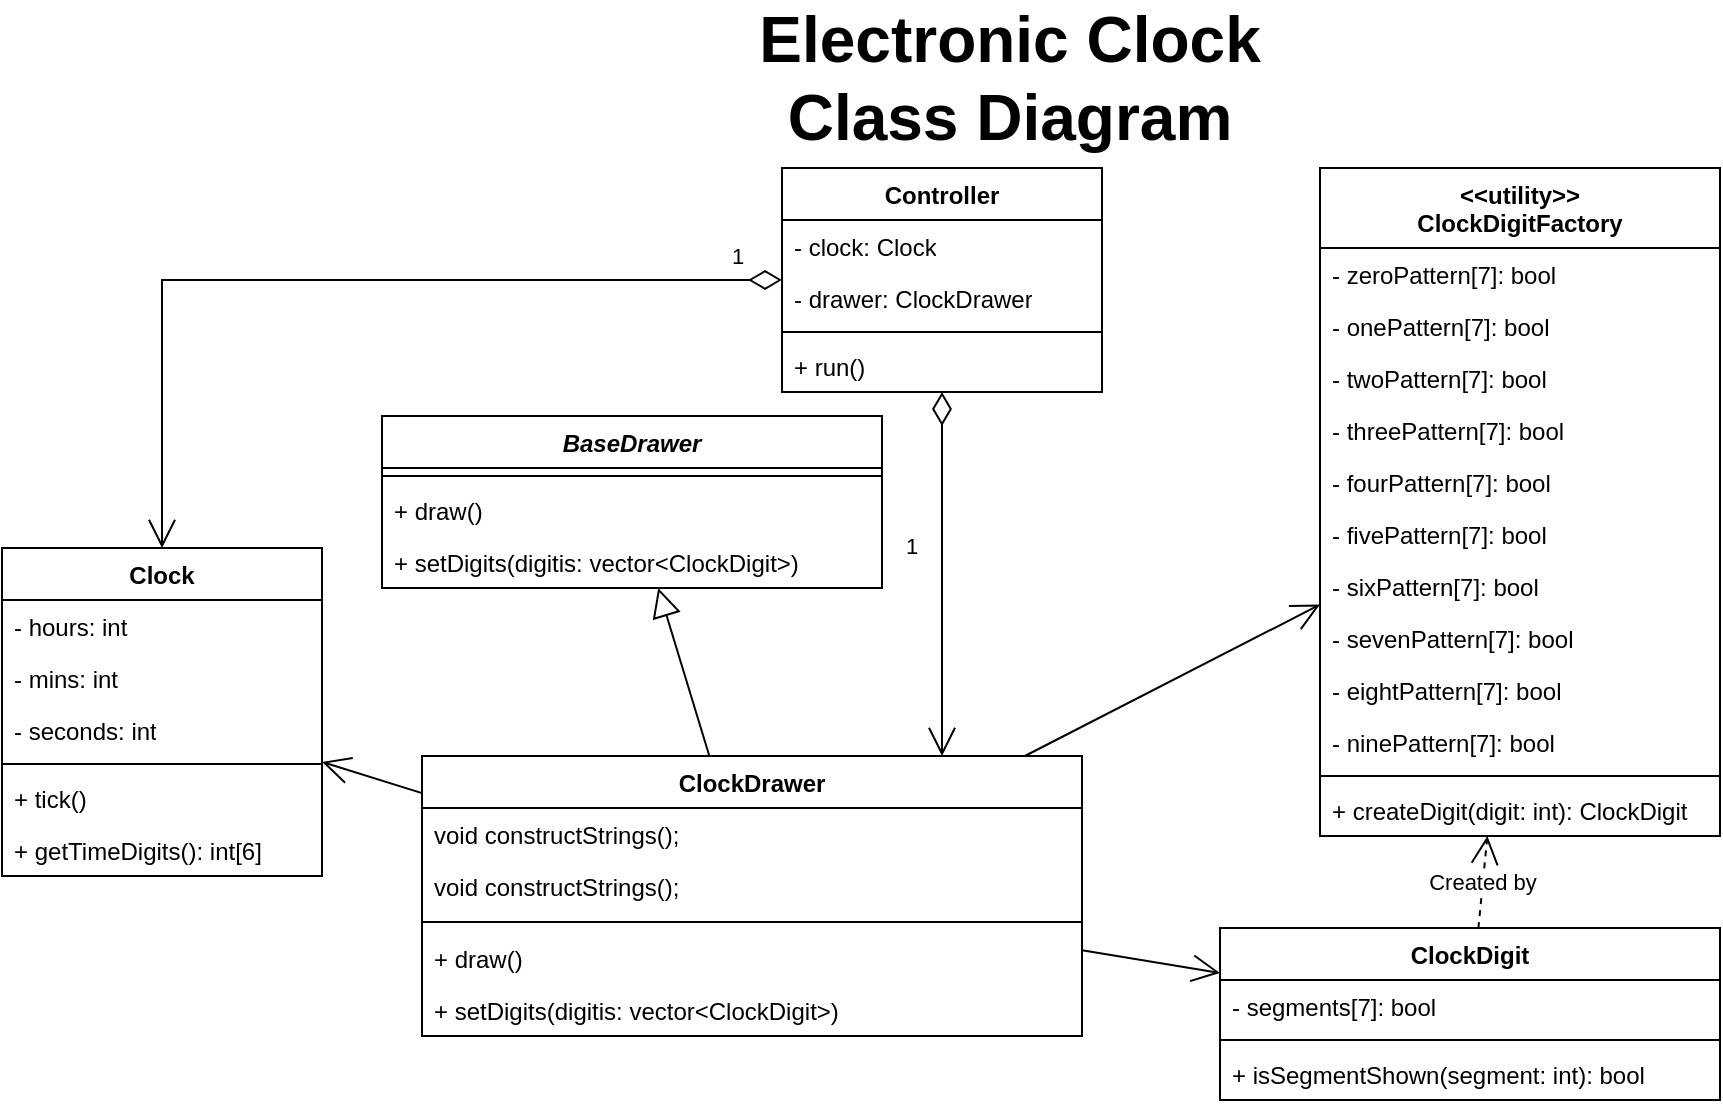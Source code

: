 <mxfile version="21.3.5" type="device">
  <diagram name="Страница 1" id="pEO_j2EQ6qFxEmSEYGHo">
    <mxGraphModel dx="1877" dy="549" grid="1" gridSize="10" guides="1" tooltips="1" connect="1" arrows="1" fold="1" page="1" pageScale="1" pageWidth="827" pageHeight="1169" math="0" shadow="0">
      <root>
        <mxCell id="0" />
        <mxCell id="1" parent="0" />
        <mxCell id="ffGDr8bCtfVIgtPdBpXR-5" value="Electronic Clock Class Diagram" style="text;html=1;strokeColor=none;fillColor=none;align=center;verticalAlign=middle;whiteSpace=wrap;rounded=0;fontSize=32;fontStyle=1" parent="1" vertex="1">
          <mxGeometry x="259" y="10" width="310" height="70" as="geometry" />
        </mxCell>
        <mxCell id="ffGDr8bCtfVIgtPdBpXR-12" value="Clock" style="swimlane;fontStyle=1;align=center;verticalAlign=top;childLayout=stackLayout;horizontal=1;startSize=26;horizontalStack=0;resizeParent=1;resizeParentMax=0;resizeLast=0;collapsible=1;marginBottom=0;whiteSpace=wrap;html=1;" parent="1" vertex="1">
          <mxGeometry x="-90" y="280" width="160" height="164" as="geometry" />
        </mxCell>
        <mxCell id="w8gC6Pgou5bO-tuiGKOU-5" value="- hours: int" style="text;strokeColor=none;fillColor=none;align=left;verticalAlign=top;spacingLeft=4;spacingRight=4;overflow=hidden;rotatable=0;points=[[0,0.5],[1,0.5]];portConstraint=eastwest;whiteSpace=wrap;html=1;" parent="ffGDr8bCtfVIgtPdBpXR-12" vertex="1">
          <mxGeometry y="26" width="160" height="26" as="geometry" />
        </mxCell>
        <mxCell id="ffGDr8bCtfVIgtPdBpXR-13" value="- mins: int" style="text;strokeColor=none;fillColor=none;align=left;verticalAlign=top;spacingLeft=4;spacingRight=4;overflow=hidden;rotatable=0;points=[[0,0.5],[1,0.5]];portConstraint=eastwest;whiteSpace=wrap;html=1;" parent="ffGDr8bCtfVIgtPdBpXR-12" vertex="1">
          <mxGeometry y="52" width="160" height="26" as="geometry" />
        </mxCell>
        <mxCell id="w8gC6Pgou5bO-tuiGKOU-6" value="- seconds: int" style="text;strokeColor=none;fillColor=none;align=left;verticalAlign=top;spacingLeft=4;spacingRight=4;overflow=hidden;rotatable=0;points=[[0,0.5],[1,0.5]];portConstraint=eastwest;whiteSpace=wrap;html=1;" parent="ffGDr8bCtfVIgtPdBpXR-12" vertex="1">
          <mxGeometry y="78" width="160" height="26" as="geometry" />
        </mxCell>
        <mxCell id="ffGDr8bCtfVIgtPdBpXR-14" value="" style="line;strokeWidth=1;fillColor=none;align=left;verticalAlign=middle;spacingTop=-1;spacingLeft=3;spacingRight=3;rotatable=0;labelPosition=right;points=[];portConstraint=eastwest;strokeColor=inherit;" parent="ffGDr8bCtfVIgtPdBpXR-12" vertex="1">
          <mxGeometry y="104" width="160" height="8" as="geometry" />
        </mxCell>
        <mxCell id="LWtCfERro_clsTXi9q6C-1" value="+ tick()" style="text;strokeColor=none;fillColor=none;align=left;verticalAlign=top;spacingLeft=4;spacingRight=4;overflow=hidden;rotatable=0;points=[[0,0.5],[1,0.5]];portConstraint=eastwest;whiteSpace=wrap;html=1;" parent="ffGDr8bCtfVIgtPdBpXR-12" vertex="1">
          <mxGeometry y="112" width="160" height="26" as="geometry" />
        </mxCell>
        <mxCell id="ffGDr8bCtfVIgtPdBpXR-15" value="+ getTimeDigits(): int[6]" style="text;strokeColor=none;fillColor=none;align=left;verticalAlign=top;spacingLeft=4;spacingRight=4;overflow=hidden;rotatable=0;points=[[0,0.5],[1,0.5]];portConstraint=eastwest;whiteSpace=wrap;html=1;" parent="ffGDr8bCtfVIgtPdBpXR-12" vertex="1">
          <mxGeometry y="138" width="160" height="26" as="geometry" />
        </mxCell>
        <mxCell id="LWtCfERro_clsTXi9q6C-3" value="" style="endArrow=open;endFill=1;endSize=12;html=1;rounded=0;" parent="1" source="LWtCfERro_clsTXi9q6C-7" target="ffGDr8bCtfVIgtPdBpXR-12" edge="1">
          <mxGeometry width="160" relative="1" as="geometry">
            <mxPoint x="408.4" y="309.6" as="sourcePoint" />
            <mxPoint x="430" y="470" as="targetPoint" />
          </mxGeometry>
        </mxCell>
        <mxCell id="LWtCfERro_clsTXi9q6C-7" value="ClockDrawer" style="swimlane;fontStyle=1;align=center;verticalAlign=top;childLayout=stackLayout;horizontal=1;startSize=26;horizontalStack=0;resizeParent=1;resizeParentMax=0;resizeLast=0;collapsible=1;marginBottom=0;whiteSpace=wrap;html=1;" parent="1" vertex="1">
          <mxGeometry x="120" y="384" width="330" height="140" as="geometry" />
        </mxCell>
        <mxCell id="zUOMEFNpAB9mm9twxYRh-4" value="&lt;div&gt;void constructStrings();&lt;/div&gt;&lt;div&gt;&lt;br&gt;&lt;/div&gt;" style="text;strokeColor=none;fillColor=none;align=left;verticalAlign=top;spacingLeft=4;spacingRight=4;overflow=hidden;rotatable=0;points=[[0,0.5],[1,0.5]];portConstraint=eastwest;whiteSpace=wrap;html=1;" vertex="1" parent="LWtCfERro_clsTXi9q6C-7">
          <mxGeometry y="26" width="330" height="26" as="geometry" />
        </mxCell>
        <mxCell id="zUOMEFNpAB9mm9twxYRh-8" value="&lt;div&gt;void constructStrings();&lt;/div&gt;&lt;div&gt;&lt;br&gt;&lt;/div&gt;" style="text;strokeColor=none;fillColor=none;align=left;verticalAlign=top;spacingLeft=4;spacingRight=4;overflow=hidden;rotatable=0;points=[[0,0.5],[1,0.5]];portConstraint=eastwest;whiteSpace=wrap;html=1;" vertex="1" parent="LWtCfERro_clsTXi9q6C-7">
          <mxGeometry y="52" width="330" height="26" as="geometry" />
        </mxCell>
        <mxCell id="LWtCfERro_clsTXi9q6C-9" value="" style="line;strokeWidth=1;fillColor=none;align=left;verticalAlign=middle;spacingTop=-1;spacingLeft=3;spacingRight=3;rotatable=0;labelPosition=right;points=[];portConstraint=eastwest;strokeColor=inherit;" parent="LWtCfERro_clsTXi9q6C-7" vertex="1">
          <mxGeometry y="78" width="330" height="10" as="geometry" />
        </mxCell>
        <mxCell id="LWtCfERro_clsTXi9q6C-10" value="+ draw()" style="text;strokeColor=none;fillColor=none;align=left;verticalAlign=top;spacingLeft=4;spacingRight=4;overflow=hidden;rotatable=0;points=[[0,0.5],[1,0.5]];portConstraint=eastwest;whiteSpace=wrap;html=1;" parent="LWtCfERro_clsTXi9q6C-7" vertex="1">
          <mxGeometry y="88" width="330" height="26" as="geometry" />
        </mxCell>
        <mxCell id="zUOMEFNpAB9mm9twxYRh-3" value="+ setDigits(digitis: vector&amp;lt;ClockDigit&amp;gt;)" style="text;strokeColor=none;fillColor=none;align=left;verticalAlign=top;spacingLeft=4;spacingRight=4;overflow=hidden;rotatable=0;points=[[0,0.5],[1,0.5]];portConstraint=eastwest;whiteSpace=wrap;html=1;" vertex="1" parent="LWtCfERro_clsTXi9q6C-7">
          <mxGeometry y="114" width="330" height="26" as="geometry" />
        </mxCell>
        <mxCell id="LWtCfERro_clsTXi9q6C-23" value="ClockDigit" style="swimlane;fontStyle=1;align=center;verticalAlign=top;childLayout=stackLayout;horizontal=1;startSize=26;horizontalStack=0;resizeParent=1;resizeParentMax=0;resizeLast=0;collapsible=1;marginBottom=0;whiteSpace=wrap;html=1;" parent="1" vertex="1">
          <mxGeometry x="519" y="470" width="250" height="86" as="geometry" />
        </mxCell>
        <mxCell id="LWtCfERro_clsTXi9q6C-24" value="- segments[7]: bool" style="text;strokeColor=none;fillColor=none;align=left;verticalAlign=top;spacingLeft=4;spacingRight=4;overflow=hidden;rotatable=0;points=[[0,0.5],[1,0.5]];portConstraint=eastwest;whiteSpace=wrap;html=1;" parent="LWtCfERro_clsTXi9q6C-23" vertex="1">
          <mxGeometry y="26" width="250" height="26" as="geometry" />
        </mxCell>
        <mxCell id="LWtCfERro_clsTXi9q6C-50" value="" style="line;strokeWidth=1;fillColor=none;align=left;verticalAlign=middle;spacingTop=-1;spacingLeft=3;spacingRight=3;rotatable=0;labelPosition=right;points=[];portConstraint=eastwest;strokeColor=inherit;" parent="LWtCfERro_clsTXi9q6C-23" vertex="1">
          <mxGeometry y="52" width="250" height="8" as="geometry" />
        </mxCell>
        <mxCell id="LWtCfERro_clsTXi9q6C-42" value="+ isSegmentShown(segment: int): bool" style="text;strokeColor=none;fillColor=none;align=left;verticalAlign=top;spacingLeft=4;spacingRight=4;overflow=hidden;rotatable=0;points=[[0,0.5],[1,0.5]];portConstraint=eastwest;whiteSpace=wrap;html=1;" parent="LWtCfERro_clsTXi9q6C-23" vertex="1">
          <mxGeometry y="60" width="250" height="26" as="geometry" />
        </mxCell>
        <mxCell id="LWtCfERro_clsTXi9q6C-30" value="&amp;lt;&amp;lt;utility&amp;gt;&amp;gt;&lt;br&gt;ClockDigitFactory" style="swimlane;fontStyle=1;align=center;verticalAlign=top;childLayout=stackLayout;horizontal=1;startSize=40;horizontalStack=0;resizeParent=1;resizeParentMax=0;resizeLast=0;collapsible=1;marginBottom=0;whiteSpace=wrap;html=1;" parent="1" vertex="1">
          <mxGeometry x="569" y="90" width="200" height="334" as="geometry" />
        </mxCell>
        <mxCell id="LWtCfERro_clsTXi9q6C-31" value="- zeroPattern[7]: bool" style="text;strokeColor=none;fillColor=none;align=left;verticalAlign=top;spacingLeft=4;spacingRight=4;overflow=hidden;rotatable=0;points=[[0,0.5],[1,0.5]];portConstraint=eastwest;whiteSpace=wrap;html=1;" parent="LWtCfERro_clsTXi9q6C-30" vertex="1">
          <mxGeometry y="40" width="200" height="26" as="geometry" />
        </mxCell>
        <mxCell id="LWtCfERro_clsTXi9q6C-51" value="- onePattern[7]: bool" style="text;strokeColor=none;fillColor=none;align=left;verticalAlign=top;spacingLeft=4;spacingRight=4;overflow=hidden;rotatable=0;points=[[0,0.5],[1,0.5]];portConstraint=eastwest;whiteSpace=wrap;html=1;" parent="LWtCfERro_clsTXi9q6C-30" vertex="1">
          <mxGeometry y="66" width="200" height="26" as="geometry" />
        </mxCell>
        <mxCell id="LWtCfERro_clsTXi9q6C-52" value="- twoPattern[7]: bool" style="text;strokeColor=none;fillColor=none;align=left;verticalAlign=top;spacingLeft=4;spacingRight=4;overflow=hidden;rotatable=0;points=[[0,0.5],[1,0.5]];portConstraint=eastwest;whiteSpace=wrap;html=1;" parent="LWtCfERro_clsTXi9q6C-30" vertex="1">
          <mxGeometry y="92" width="200" height="26" as="geometry" />
        </mxCell>
        <mxCell id="LWtCfERro_clsTXi9q6C-53" value="- threePattern[7]: bool" style="text;strokeColor=none;fillColor=none;align=left;verticalAlign=top;spacingLeft=4;spacingRight=4;overflow=hidden;rotatable=0;points=[[0,0.5],[1,0.5]];portConstraint=eastwest;whiteSpace=wrap;html=1;" parent="LWtCfERro_clsTXi9q6C-30" vertex="1">
          <mxGeometry y="118" width="200" height="26" as="geometry" />
        </mxCell>
        <mxCell id="LWtCfERro_clsTXi9q6C-54" value="- fourPattern[7]: bool" style="text;strokeColor=none;fillColor=none;align=left;verticalAlign=top;spacingLeft=4;spacingRight=4;overflow=hidden;rotatable=0;points=[[0,0.5],[1,0.5]];portConstraint=eastwest;whiteSpace=wrap;html=1;" parent="LWtCfERro_clsTXi9q6C-30" vertex="1">
          <mxGeometry y="144" width="200" height="26" as="geometry" />
        </mxCell>
        <mxCell id="LWtCfERro_clsTXi9q6C-55" value="- fivePattern[7]: bool" style="text;strokeColor=none;fillColor=none;align=left;verticalAlign=top;spacingLeft=4;spacingRight=4;overflow=hidden;rotatable=0;points=[[0,0.5],[1,0.5]];portConstraint=eastwest;whiteSpace=wrap;html=1;" parent="LWtCfERro_clsTXi9q6C-30" vertex="1">
          <mxGeometry y="170" width="200" height="26" as="geometry" />
        </mxCell>
        <mxCell id="LWtCfERro_clsTXi9q6C-56" value="- sixPattern[7]: bool" style="text;strokeColor=none;fillColor=none;align=left;verticalAlign=top;spacingLeft=4;spacingRight=4;overflow=hidden;rotatable=0;points=[[0,0.5],[1,0.5]];portConstraint=eastwest;whiteSpace=wrap;html=1;" parent="LWtCfERro_clsTXi9q6C-30" vertex="1">
          <mxGeometry y="196" width="200" height="26" as="geometry" />
        </mxCell>
        <mxCell id="LWtCfERro_clsTXi9q6C-58" value="- sevenPattern[7]: bool" style="text;strokeColor=none;fillColor=none;align=left;verticalAlign=top;spacingLeft=4;spacingRight=4;overflow=hidden;rotatable=0;points=[[0,0.5],[1,0.5]];portConstraint=eastwest;whiteSpace=wrap;html=1;" parent="LWtCfERro_clsTXi9q6C-30" vertex="1">
          <mxGeometry y="222" width="200" height="26" as="geometry" />
        </mxCell>
        <mxCell id="LWtCfERro_clsTXi9q6C-59" value="- eightPattern[7]: bool" style="text;strokeColor=none;fillColor=none;align=left;verticalAlign=top;spacingLeft=4;spacingRight=4;overflow=hidden;rotatable=0;points=[[0,0.5],[1,0.5]];portConstraint=eastwest;whiteSpace=wrap;html=1;" parent="LWtCfERro_clsTXi9q6C-30" vertex="1">
          <mxGeometry y="248" width="200" height="26" as="geometry" />
        </mxCell>
        <mxCell id="LWtCfERro_clsTXi9q6C-60" value="- ninePattern[7]: bool" style="text;strokeColor=none;fillColor=none;align=left;verticalAlign=top;spacingLeft=4;spacingRight=4;overflow=hidden;rotatable=0;points=[[0,0.5],[1,0.5]];portConstraint=eastwest;whiteSpace=wrap;html=1;" parent="LWtCfERro_clsTXi9q6C-30" vertex="1">
          <mxGeometry y="274" width="200" height="26" as="geometry" />
        </mxCell>
        <mxCell id="LWtCfERro_clsTXi9q6C-32" value="" style="line;strokeWidth=1;fillColor=none;align=left;verticalAlign=middle;spacingTop=-1;spacingLeft=3;spacingRight=3;rotatable=0;labelPosition=right;points=[];portConstraint=eastwest;strokeColor=inherit;" parent="LWtCfERro_clsTXi9q6C-30" vertex="1">
          <mxGeometry y="300" width="200" height="8" as="geometry" />
        </mxCell>
        <mxCell id="LWtCfERro_clsTXi9q6C-33" value="+ createDigit(digit: int): ClockDigit" style="text;strokeColor=none;fillColor=none;align=left;verticalAlign=top;spacingLeft=4;spacingRight=4;overflow=hidden;rotatable=0;points=[[0,0.5],[1,0.5]];portConstraint=eastwest;whiteSpace=wrap;html=1;" parent="LWtCfERro_clsTXi9q6C-30" vertex="1">
          <mxGeometry y="308" width="200" height="26" as="geometry" />
        </mxCell>
        <mxCell id="LWtCfERro_clsTXi9q6C-34" value="Created by" style="endArrow=open;endSize=12;dashed=1;html=1;rounded=0;" parent="1" source="LWtCfERro_clsTXi9q6C-23" target="LWtCfERro_clsTXi9q6C-30" edge="1">
          <mxGeometry width="160" relative="1" as="geometry">
            <mxPoint x="630" y="510" as="sourcePoint" />
            <mxPoint x="790" y="510" as="targetPoint" />
          </mxGeometry>
        </mxCell>
        <mxCell id="LWtCfERro_clsTXi9q6C-35" value="" style="endArrow=open;endFill=1;endSize=12;html=1;rounded=0;" parent="1" source="LWtCfERro_clsTXi9q6C-7" target="LWtCfERro_clsTXi9q6C-23" edge="1">
          <mxGeometry width="160" relative="1" as="geometry">
            <mxPoint x="440" y="500" as="sourcePoint" />
            <mxPoint x="600" y="500" as="targetPoint" />
          </mxGeometry>
        </mxCell>
        <mxCell id="LWtCfERro_clsTXi9q6C-36" value="" style="endArrow=open;endFill=1;endSize=12;html=1;rounded=0;" parent="1" source="LWtCfERro_clsTXi9q6C-7" target="LWtCfERro_clsTXi9q6C-30" edge="1">
          <mxGeometry width="160" relative="1" as="geometry">
            <mxPoint x="440" y="500" as="sourcePoint" />
            <mxPoint x="600" y="500" as="targetPoint" />
          </mxGeometry>
        </mxCell>
        <mxCell id="LWtCfERro_clsTXi9q6C-61" value="Controller" style="swimlane;fontStyle=1;align=center;verticalAlign=top;childLayout=stackLayout;horizontal=1;startSize=26;horizontalStack=0;resizeParent=1;resizeParentMax=0;resizeLast=0;collapsible=1;marginBottom=0;whiteSpace=wrap;html=1;" parent="1" vertex="1">
          <mxGeometry x="300" y="90" width="160" height="112" as="geometry" />
        </mxCell>
        <mxCell id="LWtCfERro_clsTXi9q6C-62" value="- clock: Clock" style="text;strokeColor=none;fillColor=none;align=left;verticalAlign=top;spacingLeft=4;spacingRight=4;overflow=hidden;rotatable=0;points=[[0,0.5],[1,0.5]];portConstraint=eastwest;whiteSpace=wrap;html=1;" parent="LWtCfERro_clsTXi9q6C-61" vertex="1">
          <mxGeometry y="26" width="160" height="26" as="geometry" />
        </mxCell>
        <mxCell id="LWtCfERro_clsTXi9q6C-68" value="- drawer: ClockDrawer" style="text;strokeColor=none;fillColor=none;align=left;verticalAlign=top;spacingLeft=4;spacingRight=4;overflow=hidden;rotatable=0;points=[[0,0.5],[1,0.5]];portConstraint=eastwest;whiteSpace=wrap;html=1;" parent="LWtCfERro_clsTXi9q6C-61" vertex="1">
          <mxGeometry y="52" width="160" height="26" as="geometry" />
        </mxCell>
        <mxCell id="LWtCfERro_clsTXi9q6C-63" value="" style="line;strokeWidth=1;fillColor=none;align=left;verticalAlign=middle;spacingTop=-1;spacingLeft=3;spacingRight=3;rotatable=0;labelPosition=right;points=[];portConstraint=eastwest;strokeColor=inherit;" parent="LWtCfERro_clsTXi9q6C-61" vertex="1">
          <mxGeometry y="78" width="160" height="8" as="geometry" />
        </mxCell>
        <mxCell id="LWtCfERro_clsTXi9q6C-64" value="+ run()" style="text;strokeColor=none;fillColor=none;align=left;verticalAlign=top;spacingLeft=4;spacingRight=4;overflow=hidden;rotatable=0;points=[[0,0.5],[1,0.5]];portConstraint=eastwest;whiteSpace=wrap;html=1;" parent="LWtCfERro_clsTXi9q6C-61" vertex="1">
          <mxGeometry y="86" width="160" height="26" as="geometry" />
        </mxCell>
        <mxCell id="LWtCfERro_clsTXi9q6C-65" value="1" style="endArrow=open;html=1;endSize=12;startArrow=diamondThin;startSize=14;startFill=0;edgeStyle=orthogonalEdgeStyle;align=left;verticalAlign=bottom;rounded=0;" parent="1" source="LWtCfERro_clsTXi9q6C-61" target="ffGDr8bCtfVIgtPdBpXR-12" edge="1">
          <mxGeometry x="-0.878" y="-3" relative="1" as="geometry">
            <mxPoint x="99" y="200" as="sourcePoint" />
            <mxPoint x="259" y="200" as="targetPoint" />
            <mxPoint as="offset" />
          </mxGeometry>
        </mxCell>
        <mxCell id="LWtCfERro_clsTXi9q6C-67" value="1" style="endArrow=open;html=1;endSize=12;startArrow=diamondThin;startSize=14;startFill=0;edgeStyle=orthogonalEdgeStyle;align=left;verticalAlign=bottom;rounded=0;" parent="1" source="LWtCfERro_clsTXi9q6C-61" target="LWtCfERro_clsTXi9q6C-7" edge="1">
          <mxGeometry x="-0.053" y="-20" relative="1" as="geometry">
            <mxPoint x="190" y="370" as="sourcePoint" />
            <mxPoint x="350" y="370" as="targetPoint" />
            <mxPoint as="offset" />
            <Array as="points">
              <mxPoint x="380" y="340" />
              <mxPoint x="380" y="340" />
            </Array>
          </mxGeometry>
        </mxCell>
        <mxCell id="MYCjfLcqVDIhCFZjYS7P-1" value="&lt;i&gt;BaseDrawer&lt;/i&gt;" style="swimlane;fontStyle=1;align=center;verticalAlign=top;childLayout=stackLayout;horizontal=1;startSize=26;horizontalStack=0;resizeParent=1;resizeParentMax=0;resizeLast=0;collapsible=1;marginBottom=0;whiteSpace=wrap;html=1;" parent="1" vertex="1">
          <mxGeometry x="100" y="214" width="250" height="86" as="geometry" />
        </mxCell>
        <mxCell id="MYCjfLcqVDIhCFZjYS7P-3" value="" style="line;strokeWidth=1;fillColor=none;align=left;verticalAlign=middle;spacingTop=-1;spacingLeft=3;spacingRight=3;rotatable=0;labelPosition=right;points=[];portConstraint=eastwest;strokeColor=inherit;" parent="MYCjfLcqVDIhCFZjYS7P-1" vertex="1">
          <mxGeometry y="26" width="250" height="8" as="geometry" />
        </mxCell>
        <mxCell id="MYCjfLcqVDIhCFZjYS7P-4" value="+ draw()" style="text;strokeColor=none;fillColor=none;align=left;verticalAlign=top;spacingLeft=4;spacingRight=4;overflow=hidden;rotatable=0;points=[[0,0.5],[1,0.5]];portConstraint=eastwest;whiteSpace=wrap;html=1;" parent="MYCjfLcqVDIhCFZjYS7P-1" vertex="1">
          <mxGeometry y="34" width="250" height="26" as="geometry" />
        </mxCell>
        <mxCell id="zUOMEFNpAB9mm9twxYRh-1" value="+ setDigits(digitis: vector&amp;lt;ClockDigit&amp;gt;)" style="text;strokeColor=none;fillColor=none;align=left;verticalAlign=top;spacingLeft=4;spacingRight=4;overflow=hidden;rotatable=0;points=[[0,0.5],[1,0.5]];portConstraint=eastwest;whiteSpace=wrap;html=1;" vertex="1" parent="MYCjfLcqVDIhCFZjYS7P-1">
          <mxGeometry y="60" width="250" height="26" as="geometry" />
        </mxCell>
        <mxCell id="MYCjfLcqVDIhCFZjYS7P-5" value="" style="endArrow=block;endFill=0;endSize=12;html=1;rounded=0;" parent="1" source="LWtCfERro_clsTXi9q6C-7" target="MYCjfLcqVDIhCFZjYS7P-1" edge="1">
          <mxGeometry width="160" relative="1" as="geometry">
            <mxPoint x="330" y="290" as="sourcePoint" />
            <mxPoint x="490" y="290" as="targetPoint" />
          </mxGeometry>
        </mxCell>
      </root>
    </mxGraphModel>
  </diagram>
</mxfile>
